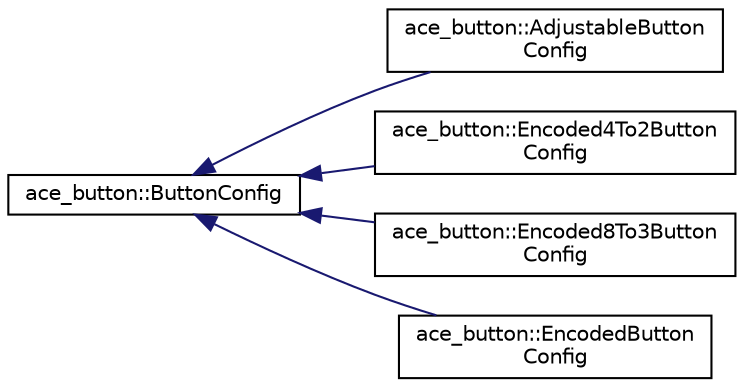 digraph "Graphical Class Hierarchy"
{
  edge [fontname="Helvetica",fontsize="10",labelfontname="Helvetica",labelfontsize="10"];
  node [fontname="Helvetica",fontsize="10",shape=record];
  rankdir="LR";
  Node0 [label="ace_button::ButtonConfig",height=0.2,width=0.4,color="black", fillcolor="white", style="filled",URL="$classace__button_1_1ButtonConfig.html",tooltip="Class that defines the timing parameters and event handler of an AceButton or a group of AceButton in..."];
  Node0 -> Node1 [dir="back",color="midnightblue",fontsize="10",style="solid",fontname="Helvetica"];
  Node1 [label="ace_button::AdjustableButton\lConfig",height=0.2,width=0.4,color="black", fillcolor="white", style="filled",URL="$classace__button_1_1AdjustableButtonConfig.html",tooltip="A subclass of ButtonConfig which allows the user to override the varous timing parameters of ButtonCo..."];
  Node0 -> Node2 [dir="back",color="midnightblue",fontsize="10",style="solid",fontname="Helvetica"];
  Node2 [label="ace_button::Encoded4To2Button\lConfig",height=0.2,width=0.4,color="black", fillcolor="white", style="filled",URL="$classace__button_1_1Encoded4To2ButtonConfig.html",tooltip="A ButtonConfig that handles an 4-to-2 binary encoder which converts 4 inputs into 2 outputs..."];
  Node0 -> Node3 [dir="back",color="midnightblue",fontsize="10",style="solid",fontname="Helvetica"];
  Node3 [label="ace_button::Encoded8To3Button\lConfig",height=0.2,width=0.4,color="black", fillcolor="white", style="filled",URL="$classace__button_1_1Encoded8To3ButtonConfig.html",tooltip="A ButtonConfig that handles an 8-to-3 binary encoder which converts 8 inputs into 3 outputs..."];
  Node0 -> Node4 [dir="back",color="midnightblue",fontsize="10",style="solid",fontname="Helvetica"];
  Node4 [label="ace_button::EncodedButton\lConfig",height=0.2,width=0.4,color="black", fillcolor="white", style="filled",URL="$classace__button_1_1EncodedButtonConfig.html",tooltip="A ButtonConfig that handles an N-to-M binary encoder where N = 2^M. "];
}
